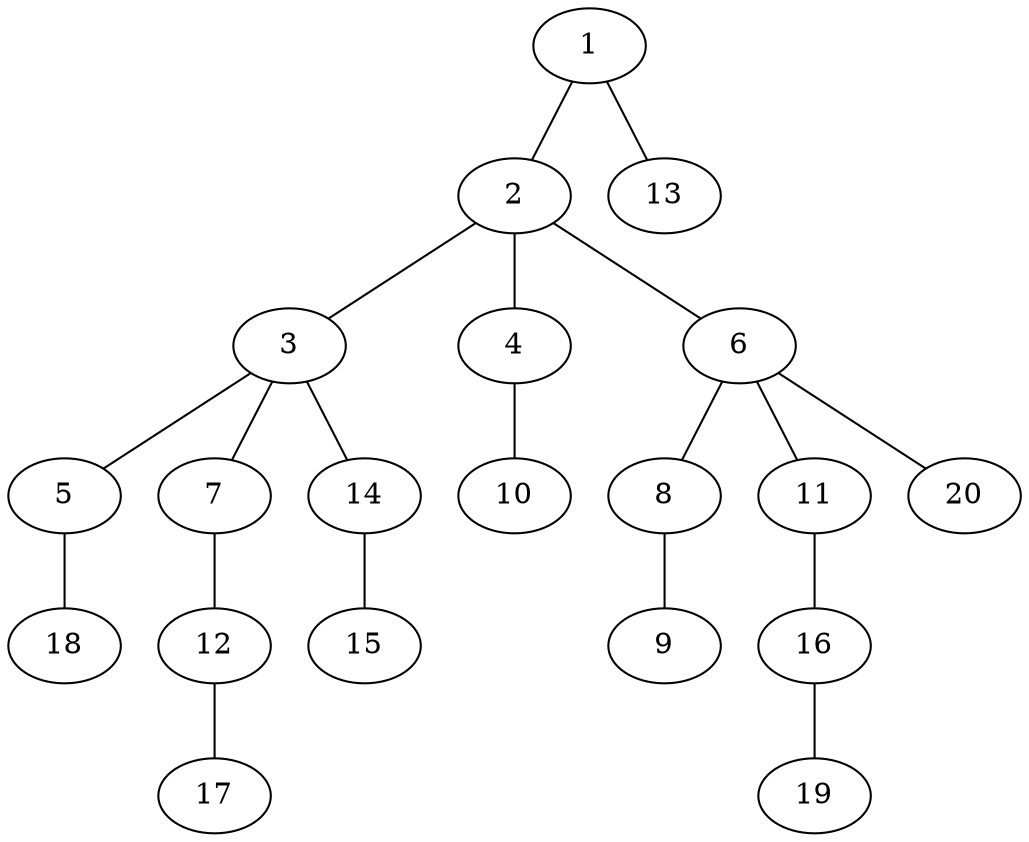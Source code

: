 graph graphname {1--2
1--13
2--3
2--4
2--6
3--5
3--7
3--14
4--10
5--18
6--8
6--11
6--20
7--12
8--9
11--16
12--17
14--15
16--19
}